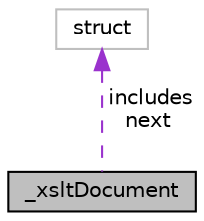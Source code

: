 digraph "_xsltDocument"
{
 // LATEX_PDF_SIZE
  edge [fontname="Helvetica",fontsize="10",labelfontname="Helvetica",labelfontsize="10"];
  node [fontname="Helvetica",fontsize="10",shape=record];
  Node1 [label="_xsltDocument",height=0.2,width=0.4,color="black", fillcolor="grey75", style="filled", fontcolor="black",tooltip=" "];
  Node2 -> Node1 [dir="back",color="darkorchid3",fontsize="10",style="dashed",label=" includes\nnext" ,fontname="Helvetica"];
  Node2 [label="struct",height=0.2,width=0.4,color="grey75", fillcolor="white", style="filled",tooltip=" "];
}
